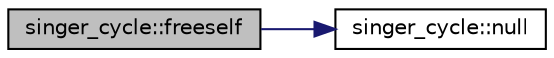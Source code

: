 digraph "singer_cycle::freeself"
{
  edge [fontname="Helvetica",fontsize="10",labelfontname="Helvetica",labelfontsize="10"];
  node [fontname="Helvetica",fontsize="10",shape=record];
  rankdir="LR";
  Node7 [label="singer_cycle::freeself",height=0.2,width=0.4,color="black", fillcolor="grey75", style="filled", fontcolor="black"];
  Node7 -> Node8 [color="midnightblue",fontsize="10",style="solid",fontname="Helvetica"];
  Node8 [label="singer_cycle::null",height=0.2,width=0.4,color="black", fillcolor="white", style="filled",URL="$d8/d13/classsinger__cycle.html#ad982115b1ef4bd276a045d2ca939934d"];
}

